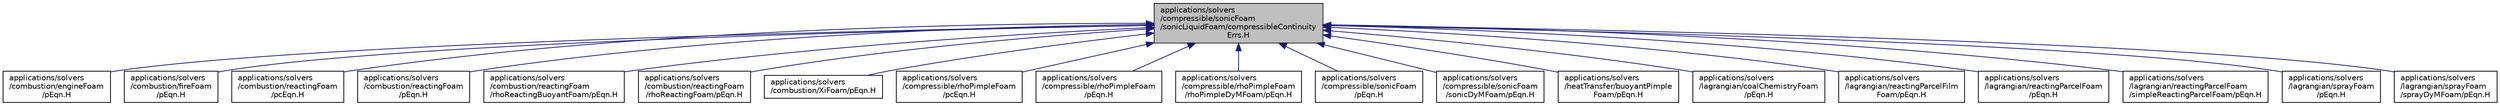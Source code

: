digraph "applications/solvers/compressible/sonicFoam/sonicLiquidFoam/compressibleContinuityErrs.H"
{
  bgcolor="transparent";
  edge [fontname="Helvetica",fontsize="10",labelfontname="Helvetica",labelfontsize="10"];
  node [fontname="Helvetica",fontsize="10",shape=record];
  Node1 [label="applications/solvers\l/compressible/sonicFoam\l/sonicLiquidFoam/compressibleContinuity\lErrs.H",height=0.2,width=0.4,color="black", fillcolor="grey75", style="filled", fontcolor="black"];
  Node1 -> Node2 [dir="back",color="midnightblue",fontsize="10",style="solid",fontname="Helvetica"];
  Node2 [label="applications/solvers\l/combustion/engineFoam\l/pEqn.H",height=0.2,width=0.4,color="black",URL="$a39200.html"];
  Node1 -> Node3 [dir="back",color="midnightblue",fontsize="10",style="solid",fontname="Helvetica"];
  Node3 [label="applications/solvers\l/combustion/fireFoam\l/pEqn.H",height=0.2,width=0.4,color="black",URL="$a39203.html"];
  Node1 -> Node4 [dir="back",color="midnightblue",fontsize="10",style="solid",fontname="Helvetica"];
  Node4 [label="applications/solvers\l/combustion/reactingFoam\l/pcEqn.H",height=0.2,width=0.4,color="black",URL="$a39629.html"];
  Node1 -> Node5 [dir="back",color="midnightblue",fontsize="10",style="solid",fontname="Helvetica"];
  Node5 [label="applications/solvers\l/combustion/reactingFoam\l/pEqn.H",height=0.2,width=0.4,color="black",URL="$a39209.html"];
  Node1 -> Node6 [dir="back",color="midnightblue",fontsize="10",style="solid",fontname="Helvetica"];
  Node6 [label="applications/solvers\l/combustion/reactingFoam\l/rhoReactingBuoyantFoam/pEqn.H",height=0.2,width=0.4,color="black",URL="$a39212.html"];
  Node1 -> Node7 [dir="back",color="midnightblue",fontsize="10",style="solid",fontname="Helvetica"];
  Node7 [label="applications/solvers\l/combustion/reactingFoam\l/rhoReactingFoam/pEqn.H",height=0.2,width=0.4,color="black",URL="$a39215.html"];
  Node1 -> Node8 [dir="back",color="midnightblue",fontsize="10",style="solid",fontname="Helvetica"];
  Node8 [label="applications/solvers\l/combustion/XiFoam/pEqn.H",height=0.2,width=0.4,color="black",URL="$a39218.html"];
  Node1 -> Node9 [dir="back",color="midnightblue",fontsize="10",style="solid",fontname="Helvetica"];
  Node9 [label="applications/solvers\l/compressible/rhoPimpleFoam\l/pcEqn.H",height=0.2,width=0.4,color="black",URL="$a39632.html"];
  Node1 -> Node10 [dir="back",color="midnightblue",fontsize="10",style="solid",fontname="Helvetica"];
  Node10 [label="applications/solvers\l/compressible/rhoPimpleFoam\l/pEqn.H",height=0.2,width=0.4,color="black",URL="$a39221.html"];
  Node1 -> Node11 [dir="back",color="midnightblue",fontsize="10",style="solid",fontname="Helvetica"];
  Node11 [label="applications/solvers\l/compressible/rhoPimpleFoam\l/rhoPimpleDyMFoam/pEqn.H",height=0.2,width=0.4,color="black",URL="$a39224.html"];
  Node1 -> Node12 [dir="back",color="midnightblue",fontsize="10",style="solid",fontname="Helvetica"];
  Node12 [label="applications/solvers\l/compressible/sonicFoam\l/pEqn.H",height=0.2,width=0.4,color="black",URL="$a39233.html"];
  Node1 -> Node13 [dir="back",color="midnightblue",fontsize="10",style="solid",fontname="Helvetica"];
  Node13 [label="applications/solvers\l/compressible/sonicFoam\l/sonicDyMFoam/pEqn.H",height=0.2,width=0.4,color="black",URL="$a39236.html"];
  Node1 -> Node14 [dir="back",color="midnightblue",fontsize="10",style="solid",fontname="Helvetica"];
  Node14 [label="applications/solvers\l/heatTransfer/buoyantPimple\lFoam/pEqn.H",height=0.2,width=0.4,color="black",URL="$a39245.html"];
  Node1 -> Node15 [dir="back",color="midnightblue",fontsize="10",style="solid",fontname="Helvetica"];
  Node15 [label="applications/solvers\l/lagrangian/coalChemistryFoam\l/pEqn.H",height=0.2,width=0.4,color="black",URL="$a39278.html"];
  Node1 -> Node16 [dir="back",color="midnightblue",fontsize="10",style="solid",fontname="Helvetica"];
  Node16 [label="applications/solvers\l/lagrangian/reactingParcelFilm\lFoam/pEqn.H",height=0.2,width=0.4,color="black",URL="$a39284.html"];
  Node1 -> Node17 [dir="back",color="midnightblue",fontsize="10",style="solid",fontname="Helvetica"];
  Node17 [label="applications/solvers\l/lagrangian/reactingParcelFoam\l/pEqn.H",height=0.2,width=0.4,color="black",URL="$a39287.html"];
  Node1 -> Node18 [dir="back",color="midnightblue",fontsize="10",style="solid",fontname="Helvetica"];
  Node18 [label="applications/solvers\l/lagrangian/reactingParcelFoam\l/simpleReactingParcelFoam/pEqn.H",height=0.2,width=0.4,color="black",URL="$a39290.html"];
  Node1 -> Node19 [dir="back",color="midnightblue",fontsize="10",style="solid",fontname="Helvetica"];
  Node19 [label="applications/solvers\l/lagrangian/sprayFoam\l/pEqn.H",height=0.2,width=0.4,color="black",URL="$a39293.html"];
  Node1 -> Node20 [dir="back",color="midnightblue",fontsize="10",style="solid",fontname="Helvetica"];
  Node20 [label="applications/solvers\l/lagrangian/sprayFoam\l/sprayDyMFoam/pEqn.H",height=0.2,width=0.4,color="black",URL="$a39296.html"];
}
